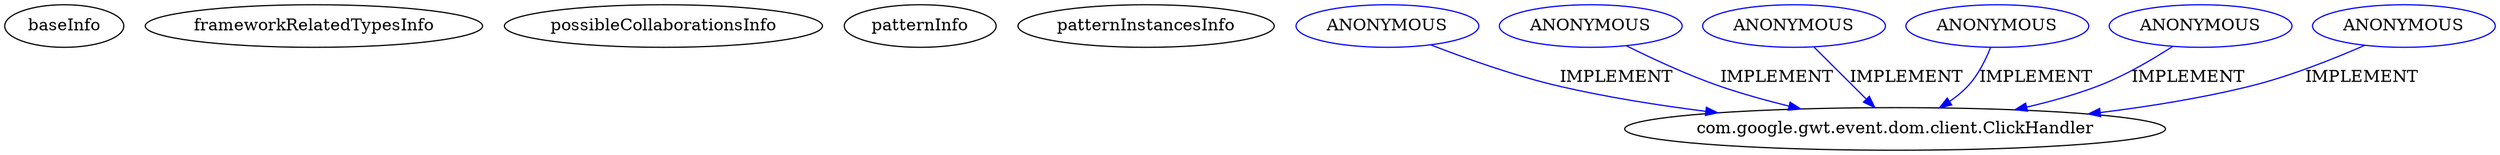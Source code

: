 digraph {
baseInfo[graphId=28,category="pattern",isAnonymous=false,possibleRelation=false]
frameworkRelatedTypesInfo[]
possibleCollaborationsInfo[]
patternInfo[frequency=4.0,patternRootClient=null]
patternInstancesInfo[0="lauflabs-gwt-garmin-api~/lauflabs-gwt-garmin-api/gwt-garmin-api-master/gwt-garmin-showcase/src/main/java/com/garmin/gwt/communicator/testing/client/Showcase.java~Showcase~3605",1="akjava-GWT-Hangouts~/akjava-GWT-Hangouts/GWT-Hangouts-master/apps/easyoverlay/src/com/akjava/gwt/hangout/easyoverlay/client/EasyOverlay.java~EasyOverlay~492",2="bobvash-Resolution-Tracker~/bobvash-Resolution-Tracker/Resolution-Tracker-master/ResolutionTracker/src/com/bobvash/resolutiontracker/client/ResolutionDayWidget.java~ResolutionDayWidget~867",3="luxferrari-AlgebrApp~/luxferrari-AlgebrApp/AlgebrApp-master/AlgebrApp/src/org/luxferrari/algebrapp/client/AlgebrApp.java~AlgebrApp~3667"]
33[label="com.google.gwt.event.dom.client.ClickHandler",vertexType="FRAMEWORK_INTERFACE_TYPE",isFrameworkType=false]
89[label="ANONYMOUS",vertexType="REFERENCE_ANONYMOUS_DECLARATION",isFrameworkType=false,color=blue]
107[label="ANONYMOUS",vertexType="REFERENCE_ANONYMOUS_DECLARATION",isFrameworkType=false,color=blue]
32[label="ANONYMOUS",vertexType="REFERENCE_ANONYMOUS_DECLARATION",isFrameworkType=false,color=blue]
143[label="ANONYMOUS",vertexType="REFERENCE_ANONYMOUS_DECLARATION",isFrameworkType=false,color=blue]
134[label="ANONYMOUS",vertexType="REFERENCE_ANONYMOUS_DECLARATION",isFrameworkType=false,color=blue]
98[label="ANONYMOUS",vertexType="REFERENCE_ANONYMOUS_DECLARATION",isFrameworkType=false,color=blue]
89->33[label="IMPLEMENT",color=blue]
134->33[label="IMPLEMENT",color=blue]
143->33[label="IMPLEMENT",color=blue]
107->33[label="IMPLEMENT",color=blue]
98->33[label="IMPLEMENT",color=blue]
32->33[label="IMPLEMENT",color=blue]
}
